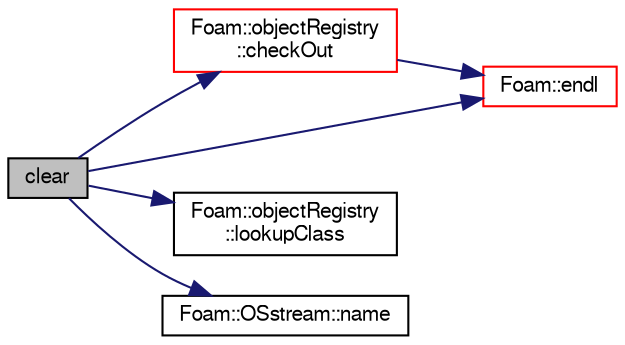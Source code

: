 digraph "clear"
{
  bgcolor="transparent";
  edge [fontname="FreeSans",fontsize="10",labelfontname="FreeSans",labelfontsize="10"];
  node [fontname="FreeSans",fontsize="10",shape=record];
  rankdir="LR";
  Node34 [label="clear",height=0.2,width=0.4,color="black", fillcolor="grey75", style="filled", fontcolor="black"];
  Node34 -> Node35 [color="midnightblue",fontsize="10",style="solid",fontname="FreeSans"];
  Node35 [label="Foam::objectRegistry\l::checkOut",height=0.2,width=0.4,color="red",URL="$a26326.html#a0b55f69ea0e88182692871ec13dc62db",tooltip="Remove an regIOobject from registry. "];
  Node35 -> Node41 [color="midnightblue",fontsize="10",style="solid",fontname="FreeSans"];
  Node41 [label="Foam::endl",height=0.2,width=0.4,color="red",URL="$a21124.html#a2db8fe02a0d3909e9351bb4275b23ce4",tooltip="Add newline and flush stream. "];
  Node34 -> Node41 [color="midnightblue",fontsize="10",style="solid",fontname="FreeSans"];
  Node34 -> Node45 [color="midnightblue",fontsize="10",style="solid",fontname="FreeSans"];
  Node45 [label="Foam::objectRegistry\l::lookupClass",height=0.2,width=0.4,color="black",URL="$a26326.html#ad20408e9bd7b5446e5bd0dc70b751705",tooltip="Lookup and return all objects of the given Type. "];
  Node34 -> Node46 [color="midnightblue",fontsize="10",style="solid",fontname="FreeSans"];
  Node46 [label="Foam::OSstream::name",height=0.2,width=0.4,color="black",URL="$a26290.html#a41b2d01e5fd6e1bc71a895d8b8a86308",tooltip="Return the name of the stream. "];
}
